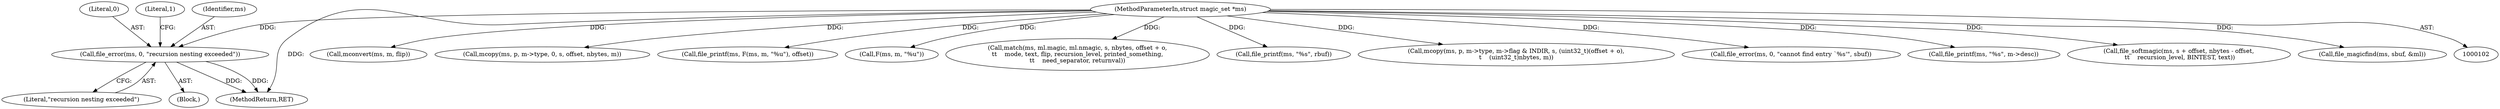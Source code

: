 digraph "0_file_6f737ddfadb596d7d4a993f7ed2141ffd664a81c@pointer" {
"1000143" [label="(Call,file_error(ms, 0, \"recursion nesting exceeded\"))"];
"1000103" [label="(MethodParameterIn,struct magic_set *ms)"];
"1001769" [label="(Call,mconvert(ms, m, flip))"];
"1001404" [label="(Call,mcopy(ms, p, m->type, 0, s, offset, nbytes, m))"];
"1001624" [label="(Call,file_printf(ms, F(ms, m, \"%u\"), offset))"];
"1001626" [label="(Call,F(ms, m, \"%u\"))"];
"1000145" [label="(Literal,0)"];
"1000146" [label="(Literal,\"recursion nesting exceeded\")"];
"1000149" [label="(Literal,1)"];
"1001717" [label="(Call,match(ms, ml.magic, ml.nmagic, s, nbytes, offset + o,\n\t\t    mode, text, flip, recursion_level, printed_something,\n\t\t    need_separator, returnval))"];
"1000142" [label="(Block,)"];
"1001641" [label="(Call,file_printf(ms, \"%s\", rbuf))"];
"1000143" [label="(Call,file_error(ms, 0, \"recursion nesting exceeded\"))"];
"1000152" [label="(Call,mcopy(ms, p, m->type, m->flag & INDIR, s, (uint32_t)(offset + o),\n\t    (uint32_t)nbytes, m))"];
"1001693" [label="(Call,file_error(ms, 0, \"cannot find entry `%s'\", sbuf))"];
"1001750" [label="(Call,file_printf(ms, \"%s\", m->desc))"];
"1000103" [label="(MethodParameterIn,struct magic_set *ms)"];
"1001564" [label="(Call,file_softmagic(ms, s + offset, nbytes - offset,\n \t\t    recursion_level, BINTEST, text))"];
"1001685" [label="(Call,file_magicfind(ms, sbuf, &ml))"];
"1001777" [label="(MethodReturn,RET)"];
"1000144" [label="(Identifier,ms)"];
"1000143" -> "1000142"  [label="AST: "];
"1000143" -> "1000146"  [label="CFG: "];
"1000144" -> "1000143"  [label="AST: "];
"1000145" -> "1000143"  [label="AST: "];
"1000146" -> "1000143"  [label="AST: "];
"1000149" -> "1000143"  [label="CFG: "];
"1000143" -> "1001777"  [label="DDG: "];
"1000143" -> "1001777"  [label="DDG: "];
"1000103" -> "1000143"  [label="DDG: "];
"1000103" -> "1000102"  [label="AST: "];
"1000103" -> "1001777"  [label="DDG: "];
"1000103" -> "1000152"  [label="DDG: "];
"1000103" -> "1001404"  [label="DDG: "];
"1000103" -> "1001564"  [label="DDG: "];
"1000103" -> "1001624"  [label="DDG: "];
"1000103" -> "1001626"  [label="DDG: "];
"1000103" -> "1001641"  [label="DDG: "];
"1000103" -> "1001685"  [label="DDG: "];
"1000103" -> "1001693"  [label="DDG: "];
"1000103" -> "1001717"  [label="DDG: "];
"1000103" -> "1001750"  [label="DDG: "];
"1000103" -> "1001769"  [label="DDG: "];
}
